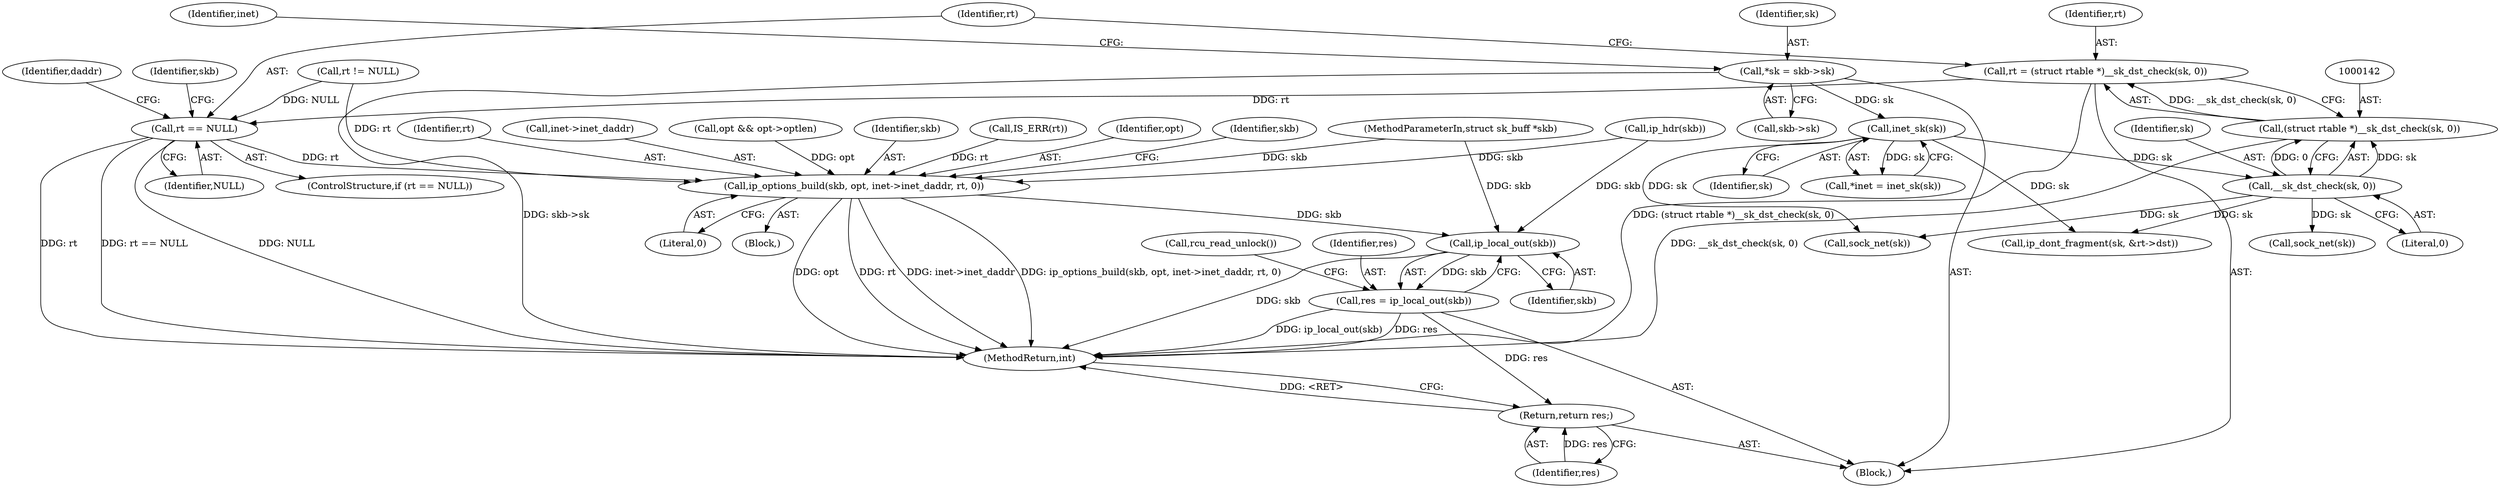 digraph "0_linux_f6d8bd051c391c1c0458a30b2a7abcd939329259_22@pointer" {
"1000139" [label="(Call,rt = (struct rtable *)__sk_dst_check(sk, 0))"];
"1000141" [label="(Call,(struct rtable *)__sk_dst_check(sk, 0))"];
"1000143" [label="(Call,__sk_dst_check(sk, 0))"];
"1000118" [label="(Call,inet_sk(sk))"];
"1000110" [label="(Call,*sk = skb->sk)"];
"1000147" [label="(Call,rt == NULL)"];
"1000331" [label="(Call,ip_options_build(skb, opt, inet->inet_daddr, rt, 0))"];
"1000355" [label="(Call,ip_local_out(skb))"];
"1000353" [label="(Call,res = ip_local_out(skb))"];
"1000358" [label="(Return,return res;)"];
"1000337" [label="(Identifier,rt)"];
"1000334" [label="(Call,inet->inet_daddr)"];
"1000354" [label="(Identifier,res)"];
"1000321" [label="(Block,)"];
"1000141" [label="(Call,(struct rtable *)__sk_dst_check(sk, 0))"];
"1000119" [label="(Identifier,sk)"];
"1000363" [label="(Call,sock_net(sk))"];
"1000117" [label="(Identifier,inet)"];
"1000140" [label="(Identifier,rt)"];
"1000110" [label="(Call,*sk = skb->sk)"];
"1000153" [label="(Identifier,daddr)"];
"1000353" [label="(Call,res = ip_local_out(skb))"];
"1000108" [label="(Block,)"];
"1000316" [label="(Call,opt && opt->optlen)"];
"1000118" [label="(Call,inet_sk(sk))"];
"1000203" [label="(Identifier,skb)"];
"1000332" [label="(Identifier,skb)"];
"1000135" [label="(Call,rt != NULL)"];
"1000359" [label="(Identifier,res)"];
"1000239" [label="(Call,ip_hdr(skb))"];
"1000147" [label="(Call,rt == NULL)"];
"1000111" [label="(Identifier,sk)"];
"1000355" [label="(Call,ip_local_out(skb))"];
"1000356" [label="(Identifier,skb)"];
"1000357" [label="(Call,rcu_read_unlock())"];
"1000331" [label="(Call,ip_options_build(skb, opt, inet->inet_daddr, rt, 0))"];
"1000112" [label="(Call,skb->sk)"];
"1000107" [label="(MethodParameterIn,struct sk_buff *skb)"];
"1000145" [label="(Literal,0)"];
"1000149" [label="(Identifier,NULL)"];
"1000371" [label="(MethodReturn,int)"];
"1000193" [label="(Call,IS_ERR(rt))"];
"1000333" [label="(Identifier,opt)"];
"1000341" [label="(Identifier,skb)"];
"1000116" [label="(Call,*inet = inet_sk(sk))"];
"1000139" [label="(Call,rt = (struct rtable *)__sk_dst_check(sk, 0))"];
"1000148" [label="(Identifier,rt)"];
"1000171" [label="(Call,sock_net(sk))"];
"1000146" [label="(ControlStructure,if (rt == NULL))"];
"1000143" [label="(Call,__sk_dst_check(sk, 0))"];
"1000338" [label="(Literal,0)"];
"1000262" [label="(Call,ip_dont_fragment(sk, &rt->dst))"];
"1000358" [label="(Return,return res;)"];
"1000144" [label="(Identifier,sk)"];
"1000139" -> "1000108"  [label="AST: "];
"1000139" -> "1000141"  [label="CFG: "];
"1000140" -> "1000139"  [label="AST: "];
"1000141" -> "1000139"  [label="AST: "];
"1000148" -> "1000139"  [label="CFG: "];
"1000139" -> "1000371"  [label="DDG: (struct rtable *)__sk_dst_check(sk, 0)"];
"1000141" -> "1000139"  [label="DDG: __sk_dst_check(sk, 0)"];
"1000139" -> "1000147"  [label="DDG: rt"];
"1000141" -> "1000143"  [label="CFG: "];
"1000142" -> "1000141"  [label="AST: "];
"1000143" -> "1000141"  [label="AST: "];
"1000141" -> "1000371"  [label="DDG: __sk_dst_check(sk, 0)"];
"1000143" -> "1000141"  [label="DDG: sk"];
"1000143" -> "1000141"  [label="DDG: 0"];
"1000143" -> "1000145"  [label="CFG: "];
"1000144" -> "1000143"  [label="AST: "];
"1000145" -> "1000143"  [label="AST: "];
"1000118" -> "1000143"  [label="DDG: sk"];
"1000143" -> "1000171"  [label="DDG: sk"];
"1000143" -> "1000262"  [label="DDG: sk"];
"1000143" -> "1000363"  [label="DDG: sk"];
"1000118" -> "1000116"  [label="AST: "];
"1000118" -> "1000119"  [label="CFG: "];
"1000119" -> "1000118"  [label="AST: "];
"1000116" -> "1000118"  [label="CFG: "];
"1000118" -> "1000116"  [label="DDG: sk"];
"1000110" -> "1000118"  [label="DDG: sk"];
"1000118" -> "1000262"  [label="DDG: sk"];
"1000118" -> "1000363"  [label="DDG: sk"];
"1000110" -> "1000108"  [label="AST: "];
"1000110" -> "1000112"  [label="CFG: "];
"1000111" -> "1000110"  [label="AST: "];
"1000112" -> "1000110"  [label="AST: "];
"1000117" -> "1000110"  [label="CFG: "];
"1000110" -> "1000371"  [label="DDG: skb->sk"];
"1000147" -> "1000146"  [label="AST: "];
"1000147" -> "1000149"  [label="CFG: "];
"1000148" -> "1000147"  [label="AST: "];
"1000149" -> "1000147"  [label="AST: "];
"1000153" -> "1000147"  [label="CFG: "];
"1000203" -> "1000147"  [label="CFG: "];
"1000147" -> "1000371"  [label="DDG: NULL"];
"1000147" -> "1000371"  [label="DDG: rt"];
"1000147" -> "1000371"  [label="DDG: rt == NULL"];
"1000135" -> "1000147"  [label="DDG: NULL"];
"1000147" -> "1000331"  [label="DDG: rt"];
"1000331" -> "1000321"  [label="AST: "];
"1000331" -> "1000338"  [label="CFG: "];
"1000332" -> "1000331"  [label="AST: "];
"1000333" -> "1000331"  [label="AST: "];
"1000334" -> "1000331"  [label="AST: "];
"1000337" -> "1000331"  [label="AST: "];
"1000338" -> "1000331"  [label="AST: "];
"1000341" -> "1000331"  [label="CFG: "];
"1000331" -> "1000371"  [label="DDG: inet->inet_daddr"];
"1000331" -> "1000371"  [label="DDG: ip_options_build(skb, opt, inet->inet_daddr, rt, 0)"];
"1000331" -> "1000371"  [label="DDG: opt"];
"1000331" -> "1000371"  [label="DDG: rt"];
"1000239" -> "1000331"  [label="DDG: skb"];
"1000107" -> "1000331"  [label="DDG: skb"];
"1000316" -> "1000331"  [label="DDG: opt"];
"1000193" -> "1000331"  [label="DDG: rt"];
"1000135" -> "1000331"  [label="DDG: rt"];
"1000331" -> "1000355"  [label="DDG: skb"];
"1000355" -> "1000353"  [label="AST: "];
"1000355" -> "1000356"  [label="CFG: "];
"1000356" -> "1000355"  [label="AST: "];
"1000353" -> "1000355"  [label="CFG: "];
"1000355" -> "1000371"  [label="DDG: skb"];
"1000355" -> "1000353"  [label="DDG: skb"];
"1000239" -> "1000355"  [label="DDG: skb"];
"1000107" -> "1000355"  [label="DDG: skb"];
"1000353" -> "1000108"  [label="AST: "];
"1000354" -> "1000353"  [label="AST: "];
"1000357" -> "1000353"  [label="CFG: "];
"1000353" -> "1000371"  [label="DDG: res"];
"1000353" -> "1000371"  [label="DDG: ip_local_out(skb)"];
"1000353" -> "1000358"  [label="DDG: res"];
"1000358" -> "1000108"  [label="AST: "];
"1000358" -> "1000359"  [label="CFG: "];
"1000359" -> "1000358"  [label="AST: "];
"1000371" -> "1000358"  [label="CFG: "];
"1000358" -> "1000371"  [label="DDG: <RET>"];
"1000359" -> "1000358"  [label="DDG: res"];
}
